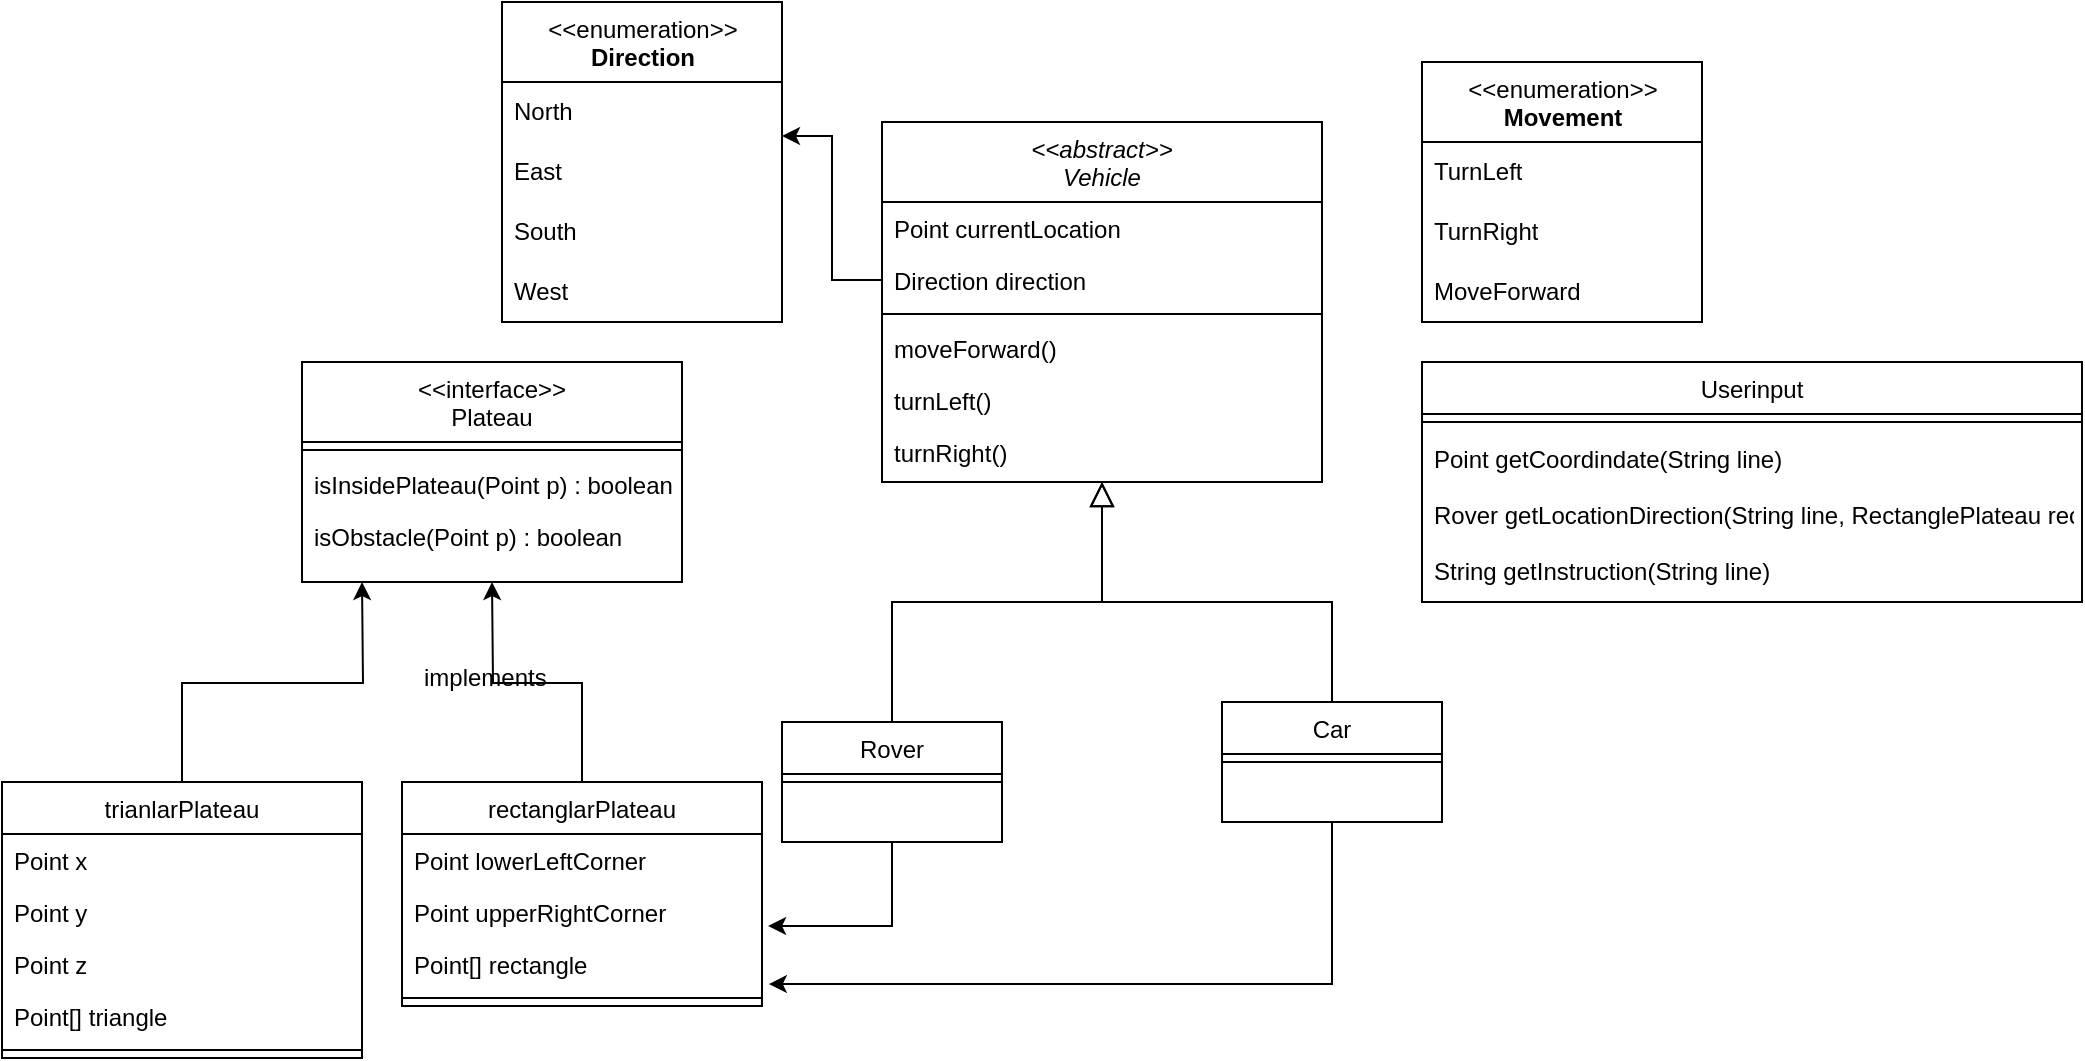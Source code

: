 <mxfile version="20.8.20" type="github">
  <diagram name="Page-1" id="ywcMCE-QKr36g4J-WtJD">
    <mxGraphModel dx="1434" dy="771" grid="1" gridSize="10" guides="1" tooltips="1" connect="1" arrows="1" fold="1" page="1" pageScale="1" pageWidth="827" pageHeight="1169" math="0" shadow="0">
      <root>
        <mxCell id="0" />
        <mxCell id="1" parent="0" />
        <mxCell id="MpTR2gEJZpCFMMT8lB9h-2" value="&lt;&lt;abstract&gt;&gt;&#xa;Vehicle" style="swimlane;fontStyle=2;align=center;verticalAlign=top;childLayout=stackLayout;horizontal=1;startSize=40;horizontalStack=0;resizeParent=1;resizeLast=0;collapsible=1;marginBottom=0;rounded=0;shadow=0;strokeWidth=1;" parent="1" vertex="1">
          <mxGeometry x="460" y="70" width="220" height="180" as="geometry">
            <mxRectangle x="220" y="60" width="160" height="26" as="alternateBounds" />
          </mxGeometry>
        </mxCell>
        <mxCell id="MpTR2gEJZpCFMMT8lB9h-3" value="Point currentLocation" style="text;align=left;verticalAlign=top;spacingLeft=4;spacingRight=4;overflow=hidden;rotatable=0;points=[[0,0.5],[1,0.5]];portConstraint=eastwest;" parent="MpTR2gEJZpCFMMT8lB9h-2" vertex="1">
          <mxGeometry y="40" width="220" height="26" as="geometry" />
        </mxCell>
        <mxCell id="MpTR2gEJZpCFMMT8lB9h-4" value="Direction direction" style="text;align=left;verticalAlign=top;spacingLeft=4;spacingRight=4;overflow=hidden;rotatable=0;points=[[0,0.5],[1,0.5]];portConstraint=eastwest;" parent="MpTR2gEJZpCFMMT8lB9h-2" vertex="1">
          <mxGeometry y="66" width="220" height="26" as="geometry" />
        </mxCell>
        <mxCell id="MpTR2gEJZpCFMMT8lB9h-5" value="" style="line;html=1;strokeWidth=1;align=left;verticalAlign=middle;spacingTop=-1;spacingLeft=3;spacingRight=3;rotatable=0;labelPosition=right;points=[];portConstraint=eastwest;" parent="MpTR2gEJZpCFMMT8lB9h-2" vertex="1">
          <mxGeometry y="92" width="220" height="8" as="geometry" />
        </mxCell>
        <mxCell id="MpTR2gEJZpCFMMT8lB9h-6" value="moveForward()&#xa;" style="text;align=left;verticalAlign=top;spacingLeft=4;spacingRight=4;overflow=hidden;rotatable=0;points=[[0,0.5],[1,0.5]];portConstraint=eastwest;" parent="MpTR2gEJZpCFMMT8lB9h-2" vertex="1">
          <mxGeometry y="100" width="220" height="26" as="geometry" />
        </mxCell>
        <mxCell id="MpTR2gEJZpCFMMT8lB9h-7" value="turnLeft()" style="text;align=left;verticalAlign=top;spacingLeft=4;spacingRight=4;overflow=hidden;rotatable=0;points=[[0,0.5],[1,0.5]];portConstraint=eastwest;" parent="MpTR2gEJZpCFMMT8lB9h-2" vertex="1">
          <mxGeometry y="126" width="220" height="26" as="geometry" />
        </mxCell>
        <mxCell id="MpTR2gEJZpCFMMT8lB9h-8" value="turnRight()" style="text;align=left;verticalAlign=top;spacingLeft=4;spacingRight=4;overflow=hidden;rotatable=0;points=[[0,0.5],[1,0.5]];portConstraint=eastwest;" parent="MpTR2gEJZpCFMMT8lB9h-2" vertex="1">
          <mxGeometry y="152" width="220" height="26" as="geometry" />
        </mxCell>
        <mxCell id="MpTR2gEJZpCFMMT8lB9h-9" style="edgeStyle=orthogonalEdgeStyle;rounded=0;orthogonalLoop=1;jettySize=auto;html=1;exitX=0.5;exitY=0;exitDx=0;exitDy=0;" parent="1" source="MpTR2gEJZpCFMMT8lB9h-40" edge="1">
          <mxGeometry relative="1" as="geometry">
            <mxPoint x="265" y="300" as="targetPoint" />
          </mxGeometry>
        </mxCell>
        <mxCell id="MpTR2gEJZpCFMMT8lB9h-10" style="edgeStyle=orthogonalEdgeStyle;rounded=0;orthogonalLoop=1;jettySize=auto;html=1;" parent="1" source="MpTR2gEJZpCFMMT8lB9h-11" edge="1">
          <mxGeometry relative="1" as="geometry">
            <mxPoint x="200" y="300" as="targetPoint" />
          </mxGeometry>
        </mxCell>
        <mxCell id="MpTR2gEJZpCFMMT8lB9h-11" value="trianlarPlateau" style="swimlane;fontStyle=0;align=center;verticalAlign=top;childLayout=stackLayout;horizontal=1;startSize=26;horizontalStack=0;resizeParent=1;resizeLast=0;collapsible=1;marginBottom=0;rounded=0;shadow=0;strokeWidth=1;" parent="1" vertex="1">
          <mxGeometry x="20" y="400" width="180" height="138" as="geometry">
            <mxRectangle x="130" y="380" width="160" height="26" as="alternateBounds" />
          </mxGeometry>
        </mxCell>
        <mxCell id="MpTR2gEJZpCFMMT8lB9h-12" value="Point x" style="text;align=left;verticalAlign=top;spacingLeft=4;spacingRight=4;overflow=hidden;rotatable=0;points=[[0,0.5],[1,0.5]];portConstraint=eastwest;" parent="MpTR2gEJZpCFMMT8lB9h-11" vertex="1">
          <mxGeometry y="26" width="180" height="26" as="geometry" />
        </mxCell>
        <mxCell id="MpTR2gEJZpCFMMT8lB9h-13" value="Point y" style="text;align=left;verticalAlign=top;spacingLeft=4;spacingRight=4;overflow=hidden;rotatable=0;points=[[0,0.5],[1,0.5]];portConstraint=eastwest;rounded=0;shadow=0;html=0;" parent="MpTR2gEJZpCFMMT8lB9h-11" vertex="1">
          <mxGeometry y="52" width="180" height="26" as="geometry" />
        </mxCell>
        <mxCell id="MpTR2gEJZpCFMMT8lB9h-14" value="Point z" style="text;align=left;verticalAlign=top;spacingLeft=4;spacingRight=4;overflow=hidden;rotatable=0;points=[[0,0.5],[1,0.5]];portConstraint=eastwest;rounded=0;shadow=0;html=0;" parent="MpTR2gEJZpCFMMT8lB9h-11" vertex="1">
          <mxGeometry y="78" width="180" height="26" as="geometry" />
        </mxCell>
        <mxCell id="MpTR2gEJZpCFMMT8lB9h-15" value="Point[] triangle" style="text;align=left;verticalAlign=top;spacingLeft=4;spacingRight=4;overflow=hidden;rotatable=0;points=[[0,0.5],[1,0.5]];portConstraint=eastwest;rounded=0;shadow=0;html=0;" parent="MpTR2gEJZpCFMMT8lB9h-11" vertex="1">
          <mxGeometry y="104" width="180" height="26" as="geometry" />
        </mxCell>
        <mxCell id="MpTR2gEJZpCFMMT8lB9h-16" value="" style="line;html=1;strokeWidth=1;align=left;verticalAlign=middle;spacingTop=-1;spacingLeft=3;spacingRight=3;rotatable=0;labelPosition=right;points=[];portConstraint=eastwest;" parent="MpTR2gEJZpCFMMT8lB9h-11" vertex="1">
          <mxGeometry y="130" width="180" height="8" as="geometry" />
        </mxCell>
        <mxCell id="MpTR2gEJZpCFMMT8lB9h-17" value="" style="endArrow=block;endSize=10;endFill=0;shadow=0;strokeWidth=1;rounded=0;edgeStyle=elbowEdgeStyle;elbow=vertical;exitX=0.5;exitY=0;exitDx=0;exitDy=0;" parent="1" source="MpTR2gEJZpCFMMT8lB9h-37" target="MpTR2gEJZpCFMMT8lB9h-2" edge="1">
          <mxGeometry width="160" relative="1" as="geometry">
            <mxPoint x="440" y="203" as="sourcePoint" />
            <mxPoint x="440" y="203" as="targetPoint" />
          </mxGeometry>
        </mxCell>
        <mxCell id="MpTR2gEJZpCFMMT8lB9h-18" style="edgeStyle=orthogonalEdgeStyle;rounded=0;orthogonalLoop=1;jettySize=auto;html=1;entryX=1.019;entryY=0.885;entryDx=0;entryDy=0;entryPerimeter=0;" parent="1" source="MpTR2gEJZpCFMMT8lB9h-19" target="MpTR2gEJZpCFMMT8lB9h-43" edge="1">
          <mxGeometry relative="1" as="geometry" />
        </mxCell>
        <mxCell id="MpTR2gEJZpCFMMT8lB9h-19" value="Car" style="swimlane;fontStyle=0;align=center;verticalAlign=top;childLayout=stackLayout;horizontal=1;startSize=26;horizontalStack=0;resizeParent=1;resizeLast=0;collapsible=1;marginBottom=0;rounded=0;shadow=0;strokeWidth=1;" parent="1" vertex="1">
          <mxGeometry x="630" y="360" width="110" height="60" as="geometry">
            <mxRectangle x="340" y="380" width="170" height="26" as="alternateBounds" />
          </mxGeometry>
        </mxCell>
        <mxCell id="MpTR2gEJZpCFMMT8lB9h-20" value="" style="line;html=1;strokeWidth=1;align=left;verticalAlign=middle;spacingTop=-1;spacingLeft=3;spacingRight=3;rotatable=0;labelPosition=right;points=[];portConstraint=eastwest;" parent="MpTR2gEJZpCFMMT8lB9h-19" vertex="1">
          <mxGeometry y="26" width="110" height="8" as="geometry" />
        </mxCell>
        <mxCell id="MpTR2gEJZpCFMMT8lB9h-21" value="" style="endArrow=block;endSize=10;endFill=0;shadow=0;strokeWidth=1;rounded=0;edgeStyle=elbowEdgeStyle;elbow=vertical;exitX=0.5;exitY=0;exitDx=0;exitDy=0;" parent="1" source="MpTR2gEJZpCFMMT8lB9h-19" edge="1">
          <mxGeometry width="160" relative="1" as="geometry">
            <mxPoint x="450" y="373" as="sourcePoint" />
            <mxPoint x="570" y="250" as="targetPoint" />
            <Array as="points">
              <mxPoint x="630" y="310" />
              <mxPoint x="610" y="310" />
            </Array>
          </mxGeometry>
        </mxCell>
        <mxCell id="MpTR2gEJZpCFMMT8lB9h-22" value="&lt;&lt;interface&gt;&gt;&#xa;Plateau" style="swimlane;fontStyle=0;align=center;verticalAlign=top;childLayout=stackLayout;horizontal=1;startSize=40;horizontalStack=0;resizeParent=1;resizeLast=0;collapsible=1;marginBottom=0;rounded=0;shadow=0;strokeWidth=1;" parent="1" vertex="1">
          <mxGeometry x="170" y="190" width="190" height="110" as="geometry">
            <mxRectangle x="550" y="140" width="160" height="26" as="alternateBounds" />
          </mxGeometry>
        </mxCell>
        <mxCell id="MpTR2gEJZpCFMMT8lB9h-23" value="" style="line;html=1;strokeWidth=1;align=left;verticalAlign=middle;spacingTop=-1;spacingLeft=3;spacingRight=3;rotatable=0;labelPosition=right;points=[];portConstraint=eastwest;" parent="MpTR2gEJZpCFMMT8lB9h-22" vertex="1">
          <mxGeometry y="40" width="190" height="8" as="geometry" />
        </mxCell>
        <mxCell id="MpTR2gEJZpCFMMT8lB9h-24" value="isInsidePlateau(Point p) : boolean" style="text;align=left;verticalAlign=top;spacingLeft=4;spacingRight=4;overflow=hidden;rotatable=0;points=[[0,0.5],[1,0.5]];portConstraint=eastwest;" parent="MpTR2gEJZpCFMMT8lB9h-22" vertex="1">
          <mxGeometry y="48" width="190" height="26" as="geometry" />
        </mxCell>
        <mxCell id="MpTR2gEJZpCFMMT8lB9h-25" value="isObstacle(Point p) : boolean" style="text;align=left;verticalAlign=top;spacingLeft=4;spacingRight=4;overflow=hidden;rotatable=0;points=[[0,0.5],[1,0.5]];portConstraint=eastwest;" parent="MpTR2gEJZpCFMMT8lB9h-22" vertex="1">
          <mxGeometry y="74" width="190" height="26" as="geometry" />
        </mxCell>
        <mxCell id="MpTR2gEJZpCFMMT8lB9h-26" value="&amp;lt;&amp;lt;enumeration&amp;gt;&amp;gt;&lt;br&gt;&lt;b&gt;Direction&lt;/b&gt;" style="swimlane;fontStyle=0;align=center;verticalAlign=top;childLayout=stackLayout;horizontal=1;startSize=40;horizontalStack=0;resizeParent=1;resizeParentMax=0;resizeLast=0;collapsible=0;marginBottom=0;html=1;" parent="1" vertex="1">
          <mxGeometry x="270" y="10" width="140" height="160" as="geometry" />
        </mxCell>
        <mxCell id="MpTR2gEJZpCFMMT8lB9h-27" value="North" style="text;html=1;strokeColor=none;fillColor=none;align=left;verticalAlign=middle;spacingLeft=4;spacingRight=4;overflow=hidden;rotatable=0;points=[[0,0.5],[1,0.5]];portConstraint=eastwest;" parent="MpTR2gEJZpCFMMT8lB9h-26" vertex="1">
          <mxGeometry y="40" width="140" height="30" as="geometry" />
        </mxCell>
        <mxCell id="MpTR2gEJZpCFMMT8lB9h-28" value="East" style="text;html=1;strokeColor=none;fillColor=none;align=left;verticalAlign=middle;spacingLeft=4;spacingRight=4;overflow=hidden;rotatable=0;points=[[0,0.5],[1,0.5]];portConstraint=eastwest;" parent="MpTR2gEJZpCFMMT8lB9h-26" vertex="1">
          <mxGeometry y="70" width="140" height="30" as="geometry" />
        </mxCell>
        <mxCell id="MpTR2gEJZpCFMMT8lB9h-29" value="South" style="text;html=1;strokeColor=none;fillColor=none;align=left;verticalAlign=middle;spacingLeft=4;spacingRight=4;overflow=hidden;rotatable=0;points=[[0,0.5],[1,0.5]];portConstraint=eastwest;" parent="MpTR2gEJZpCFMMT8lB9h-26" vertex="1">
          <mxGeometry y="100" width="140" height="30" as="geometry" />
        </mxCell>
        <mxCell id="MpTR2gEJZpCFMMT8lB9h-30" value="West" style="text;html=1;strokeColor=none;fillColor=none;align=left;verticalAlign=middle;spacingLeft=4;spacingRight=4;overflow=hidden;rotatable=0;points=[[0,0.5],[1,0.5]];portConstraint=eastwest;" parent="MpTR2gEJZpCFMMT8lB9h-26" vertex="1">
          <mxGeometry y="130" width="140" height="30" as="geometry" />
        </mxCell>
        <mxCell id="MpTR2gEJZpCFMMT8lB9h-31" style="edgeStyle=orthogonalEdgeStyle;rounded=0;orthogonalLoop=1;jettySize=auto;html=1;exitX=0;exitY=0.5;exitDx=0;exitDy=0;entryX=1;entryY=-0.1;entryDx=0;entryDy=0;entryPerimeter=0;" parent="1" source="MpTR2gEJZpCFMMT8lB9h-4" target="MpTR2gEJZpCFMMT8lB9h-28" edge="1">
          <mxGeometry relative="1" as="geometry" />
        </mxCell>
        <mxCell id="MpTR2gEJZpCFMMT8lB9h-32" value="&amp;lt;&amp;lt;enumeration&amp;gt;&amp;gt;&lt;br&gt;&lt;b&gt;Movement&lt;/b&gt;" style="swimlane;fontStyle=0;align=center;verticalAlign=top;childLayout=stackLayout;horizontal=1;startSize=40;horizontalStack=0;resizeParent=1;resizeParentMax=0;resizeLast=0;collapsible=0;marginBottom=0;html=1;" parent="1" vertex="1">
          <mxGeometry x="730" y="40" width="140" height="130" as="geometry" />
        </mxCell>
        <mxCell id="MpTR2gEJZpCFMMT8lB9h-33" value="TurnLeft" style="text;html=1;strokeColor=none;fillColor=none;align=left;verticalAlign=middle;spacingLeft=4;spacingRight=4;overflow=hidden;rotatable=0;points=[[0,0.5],[1,0.5]];portConstraint=eastwest;" parent="MpTR2gEJZpCFMMT8lB9h-32" vertex="1">
          <mxGeometry y="40" width="140" height="30" as="geometry" />
        </mxCell>
        <mxCell id="MpTR2gEJZpCFMMT8lB9h-34" value="TurnRight" style="text;html=1;strokeColor=none;fillColor=none;align=left;verticalAlign=middle;spacingLeft=4;spacingRight=4;overflow=hidden;rotatable=0;points=[[0,0.5],[1,0.5]];portConstraint=eastwest;" parent="MpTR2gEJZpCFMMT8lB9h-32" vertex="1">
          <mxGeometry y="70" width="140" height="30" as="geometry" />
        </mxCell>
        <mxCell id="MpTR2gEJZpCFMMT8lB9h-35" value="MoveForward" style="text;html=1;strokeColor=none;fillColor=none;align=left;verticalAlign=middle;spacingLeft=4;spacingRight=4;overflow=hidden;rotatable=0;points=[[0,0.5],[1,0.5]];portConstraint=eastwest;" parent="MpTR2gEJZpCFMMT8lB9h-32" vertex="1">
          <mxGeometry y="100" width="140" height="30" as="geometry" />
        </mxCell>
        <mxCell id="MpTR2gEJZpCFMMT8lB9h-36" style="edgeStyle=orthogonalEdgeStyle;rounded=0;orthogonalLoop=1;jettySize=auto;html=1;entryX=1.017;entryY=0.769;entryDx=0;entryDy=0;entryPerimeter=0;" parent="1" source="MpTR2gEJZpCFMMT8lB9h-37" target="MpTR2gEJZpCFMMT8lB9h-42" edge="1">
          <mxGeometry relative="1" as="geometry">
            <mxPoint x="200" y="473" as="targetPoint" />
          </mxGeometry>
        </mxCell>
        <mxCell id="MpTR2gEJZpCFMMT8lB9h-37" value="Rover" style="swimlane;fontStyle=0;align=center;verticalAlign=top;childLayout=stackLayout;horizontal=1;startSize=26;horizontalStack=0;resizeParent=1;resizeLast=0;collapsible=1;marginBottom=0;rounded=0;shadow=0;strokeWidth=1;" parent="1" vertex="1">
          <mxGeometry x="410" y="370" width="110" height="60" as="geometry">
            <mxRectangle x="130" y="380" width="160" height="26" as="alternateBounds" />
          </mxGeometry>
        </mxCell>
        <mxCell id="MpTR2gEJZpCFMMT8lB9h-38" value="" style="line;html=1;strokeWidth=1;align=left;verticalAlign=middle;spacingTop=-1;spacingLeft=3;spacingRight=3;rotatable=0;labelPosition=right;points=[];portConstraint=eastwest;" parent="MpTR2gEJZpCFMMT8lB9h-37" vertex="1">
          <mxGeometry y="26" width="110" height="8" as="geometry" />
        </mxCell>
        <mxCell id="MpTR2gEJZpCFMMT8lB9h-39" value="implements" style="text;align=left;verticalAlign=top;spacingLeft=4;spacingRight=4;overflow=hidden;rotatable=0;points=[[0,0.5],[1,0.5]];portConstraint=eastwest;" parent="1" vertex="1">
          <mxGeometry x="225" y="334" width="80" height="26" as="geometry" />
        </mxCell>
        <mxCell id="MpTR2gEJZpCFMMT8lB9h-40" value="rectanglarPlateau" style="swimlane;fontStyle=0;align=center;verticalAlign=top;childLayout=stackLayout;horizontal=1;startSize=26;horizontalStack=0;resizeParent=1;resizeLast=0;collapsible=1;marginBottom=0;rounded=0;shadow=0;strokeWidth=1;" parent="1" vertex="1">
          <mxGeometry x="220" y="400" width="180" height="112" as="geometry">
            <mxRectangle x="130" y="380" width="160" height="26" as="alternateBounds" />
          </mxGeometry>
        </mxCell>
        <mxCell id="MpTR2gEJZpCFMMT8lB9h-41" value="Point lowerLeftCorner" style="text;align=left;verticalAlign=top;spacingLeft=4;spacingRight=4;overflow=hidden;rotatable=0;points=[[0,0.5],[1,0.5]];portConstraint=eastwest;" parent="MpTR2gEJZpCFMMT8lB9h-40" vertex="1">
          <mxGeometry y="26" width="180" height="26" as="geometry" />
        </mxCell>
        <mxCell id="MpTR2gEJZpCFMMT8lB9h-42" value="Point upperRightCorner" style="text;align=left;verticalAlign=top;spacingLeft=4;spacingRight=4;overflow=hidden;rotatable=0;points=[[0,0.5],[1,0.5]];portConstraint=eastwest;rounded=0;shadow=0;html=0;" parent="MpTR2gEJZpCFMMT8lB9h-40" vertex="1">
          <mxGeometry y="52" width="180" height="26" as="geometry" />
        </mxCell>
        <mxCell id="MpTR2gEJZpCFMMT8lB9h-43" value="Point[] rectangle" style="text;align=left;verticalAlign=top;spacingLeft=4;spacingRight=4;overflow=hidden;rotatable=0;points=[[0,0.5],[1,0.5]];portConstraint=eastwest;rounded=0;shadow=0;html=0;" parent="MpTR2gEJZpCFMMT8lB9h-40" vertex="1">
          <mxGeometry y="78" width="180" height="26" as="geometry" />
        </mxCell>
        <mxCell id="MpTR2gEJZpCFMMT8lB9h-44" value="" style="line;html=1;strokeWidth=1;align=left;verticalAlign=middle;spacingTop=-1;spacingLeft=3;spacingRight=3;rotatable=0;labelPosition=right;points=[];portConstraint=eastwest;" parent="MpTR2gEJZpCFMMT8lB9h-40" vertex="1">
          <mxGeometry y="104" width="180" height="8" as="geometry" />
        </mxCell>
        <mxCell id="ReNGUMc0szRz_rrRD_Z9-1" value="Userinput" style="swimlane;fontStyle=0;align=center;verticalAlign=top;childLayout=stackLayout;horizontal=1;startSize=26;horizontalStack=0;resizeParent=1;resizeLast=0;collapsible=1;marginBottom=0;rounded=0;shadow=0;strokeWidth=1;" vertex="1" parent="1">
          <mxGeometry x="730" y="190" width="330" height="120" as="geometry">
            <mxRectangle x="340" y="380" width="170" height="26" as="alternateBounds" />
          </mxGeometry>
        </mxCell>
        <mxCell id="ReNGUMc0szRz_rrRD_Z9-2" value="" style="line;html=1;strokeWidth=1;align=left;verticalAlign=middle;spacingTop=-1;spacingLeft=3;spacingRight=3;rotatable=0;labelPosition=right;points=[];portConstraint=eastwest;" vertex="1" parent="ReNGUMc0szRz_rrRD_Z9-1">
          <mxGeometry y="26" width="330" height="8" as="geometry" />
        </mxCell>
        <mxCell id="ReNGUMc0szRz_rrRD_Z9-3" value="Point getCoordindate(String line)" style="text;html=1;strokeColor=none;fillColor=none;align=left;verticalAlign=middle;spacingLeft=4;spacingRight=4;overflow=hidden;rotatable=0;points=[[0,0.5],[1,0.5]];portConstraint=eastwest;" vertex="1" parent="ReNGUMc0szRz_rrRD_Z9-1">
          <mxGeometry y="34" width="330" height="30" as="geometry" />
        </mxCell>
        <mxCell id="ReNGUMc0szRz_rrRD_Z9-4" value="Rover getLocationDirection(String line, RectanglePlateau rectanglePlateau" style="text;html=1;strokeColor=none;fillColor=none;align=left;verticalAlign=middle;spacingLeft=4;spacingRight=4;overflow=hidden;rotatable=0;points=[[0,0.5],[1,0.5]];portConstraint=eastwest;" vertex="1" parent="ReNGUMc0szRz_rrRD_Z9-1">
          <mxGeometry y="64" width="330" height="26" as="geometry" />
        </mxCell>
        <mxCell id="ReNGUMc0szRz_rrRD_Z9-5" value="String getInstruction(String line)" style="text;html=1;strokeColor=none;fillColor=none;align=left;verticalAlign=middle;spacingLeft=4;spacingRight=4;overflow=hidden;rotatable=0;points=[[0,0.5],[1,0.5]];portConstraint=eastwest;" vertex="1" parent="ReNGUMc0szRz_rrRD_Z9-1">
          <mxGeometry y="90" width="330" height="30" as="geometry" />
        </mxCell>
      </root>
    </mxGraphModel>
  </diagram>
</mxfile>
